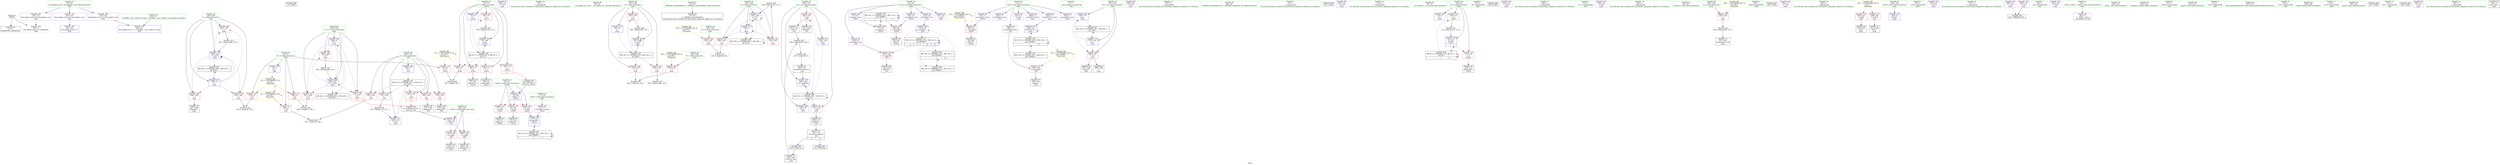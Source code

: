 digraph "SVFG" {
	label="SVFG";

	Node0x5593a0bbd8f0 [shape=record,color=grey,label="{NodeID: 0\nNullPtr}"];
	Node0x5593a0bbd8f0 -> Node0x5593a0bde1a0[style=solid];
	Node0x5593a0bbd8f0 -> Node0x5593a0be47f0[style=solid];
	Node0x5593a0c0f720 [shape=record,color=black,label="{NodeID: 346\n51 = PHI()\n}"];
	Node0x5593a0be5a00 [shape=record,color=blue,label="{NodeID: 180\n199\<--9\ni17\<--\nmain\n}"];
	Node0x5593a0be5a00 -> Node0x5593a0be4180[style=dashed];
	Node0x5593a0be5a00 -> Node0x5593a0be4250[style=dashed];
	Node0x5593a0be5a00 -> Node0x5593a0be4320[style=dashed];
	Node0x5593a0be5a00 -> Node0x5593a0be5ba0[style=dashed];
	Node0x5593a0be5a00 -> Node0x5593a0bf5ee0[style=dashed];
	Node0x5593a0bdcc80 [shape=record,color=purple,label="{NodeID: 97\n204\<--23\n\<--.str.1\nmain\n}"];
	Node0x5593a0bdb170 [shape=record,color=green,label="{NodeID: 14\n79\<--1\n\<--dummyObj\nCan only get source location for instruction, argument, global var or function.}"];
	Node0x5593a0bdd870 [shape=record,color=red,label="{NodeID: 111\n140\<--8\n\<--N\n_Z1fi\n}"];
	Node0x5593a0bdd870 -> Node0x5593a0bea8e0[style=solid];
	Node0x5593a0bdbb10 [shape=record,color=green,label="{NodeID: 28\n44\<--45\n__cxx_global_var_init\<--__cxx_global_var_init_field_insensitive\n}"];
	Node0x5593a0be2c60 [shape=record,color=red,label="{NodeID: 125\n105\<--72\n\<--i\n_Z3srti\n}"];
	Node0x5593a0be2c60 -> Node0x5593a0be9b60[style=solid];
	Node0x5593a0bdc6d0 [shape=record,color=green,label="{NodeID: 42\n187\<--188\nt\<--t_field_insensitive\nmain\n}"];
	Node0x5593a0bdc6d0 -> Node0x5593a0be3890[style=solid];
	Node0x5593a0bdc6d0 -> Node0x5593a0be3960[style=solid];
	Node0x5593a0bdc6d0 -> Node0x5593a0be3a30[style=solid];
	Node0x5593a0bdc6d0 -> Node0x5593a0be5450[style=solid];
	Node0x5593a0bdc6d0 -> Node0x5593a0be5c70[style=solid];
	Node0x5593a0be37c0 [shape=record,color=red,label="{NodeID: 139\n219\<--185\n\<--T\nmain\n}"];
	Node0x5593a0be37c0 -> Node0x5593a0beaee0[style=solid];
	Node0x5593a0bde370 [shape=record,color=black,label="{NodeID: 56\n52\<--53\n\<--_ZNSt8ios_base4InitD1Ev\nCan only get source location for instruction, argument, global var or function.}"];
	Node0x5593a0bea460 [shape=record,color=grey,label="{NodeID: 236\n256 = Binary(255, 107, )\n}"];
	Node0x5593a0bea460 -> Node0x5593a0be5790[style=solid];
	Node0x5593a0be4320 [shape=record,color=red,label="{NodeID: 153\n280\<--199\n\<--i17\nmain\n}"];
	Node0x5593a0be4320 -> Node0x5593a0bea5e0[style=solid];
	Node0x5593a0bdef00 [shape=record,color=black,label="{NodeID: 70\n161\<--160\ntobool9\<--\n_Z1fi\n}"];
	Node0x5593a0bf36e0 [shape=record,color=black,label="{NodeID: 250\nMR_12V_3 = PHI(MR_12V_4, MR_12V_2, )\npts\{160000 \}\n|{|<s2>3|<s3>3}}"];
	Node0x5593a0bf36e0 -> Node0x5593a0be2d30[style=dashed];
	Node0x5593a0bf36e0 -> Node0x5593a0bf36e0[style=dashed];
	Node0x5593a0bf36e0:s2 -> Node0x5593a0be49c0[style=dashed,color=red];
	Node0x5593a0bf36e0:s3 -> Node0x5593a0bf36e0[style=dashed,color=blue];
	Node0x5593a0be4f70 [shape=record,color=blue,label="{NodeID: 167\n126\<--136\nres\<--\n_Z1fi\n}"];
	Node0x5593a0be4f70 -> Node0x5593a0bf9df0[style=dashed];
	Node0x5593a0bdfa60 [shape=record,color=purple,label="{NodeID: 84\n97\<--11\narrayidx6\<--matr\n_Z3srti\n}"];
	Node0x5593a0bdfa60 -> Node0x5593a0be2e00[style=solid];
	Node0x5593a0bd3390 [shape=record,color=green,label="{NodeID: 1\n7\<--1\n__dso_handle\<--dummyObj\nGlob }"];
	Node0x5593a0c0f820 [shape=record,color=black,label="{NodeID: 347\n164 = PHI(122, )\n}"];
	Node0x5593a0c0f820 -> Node0x5593a0bdf0a0[style=solid];
	Node0x5593a0be5ad0 [shape=record,color=blue,label="{NodeID: 181\n197\<--79\nres\<--\nmain\n}"];
	Node0x5593a0be5ad0 -> Node0x5593a0be40b0[style=dashed];
	Node0x5593a0be5ad0 -> Node0x5593a0bf59e0[style=dashed];
	Node0x5593a0bdcd50 [shape=record,color=purple,label="{NodeID: 98\n209\<--26\n\<--.str.2\nmain\n}"];
	Node0x5593a0bdb200 [shape=record,color=green,label="{NodeID: 15\n107\<--1\n\<--dummyObj\nCan only get source location for instruction, argument, global var or function.}"];
	Node0x5593a0bdd940 [shape=record,color=red,label="{NodeID: 112\n233\<--8\n\<--N\nmain\n}"];
	Node0x5593a0bdd940 -> Node0x5593a0beb060[style=solid];
	Node0x5593a0bdbbe0 [shape=record,color=green,label="{NodeID: 29\n48\<--49\n_ZNSt8ios_base4InitC1Ev\<--_ZNSt8ios_base4InitC1Ev_field_insensitive\n}"];
	Node0x5593a0bfd580 [shape=record,color=yellow,style=double,label="{NodeID: 292\n30V_1 = ENCHI(MR_30V_0)\npts\{186 \}\nFun[main]}"];
	Node0x5593a0bfd580 -> Node0x5593a0be37c0[style=dashed];
	Node0x5593a0be2d30 [shape=record,color=red,label="{NodeID: 126\n89\<--88\n\<--arrayidx2\n_Z3srti\n}"];
	Node0x5593a0be2d30 -> Node0x5593a0bde610[style=solid];
	Node0x5593a0bdc7a0 [shape=record,color=green,label="{NodeID: 43\n189\<--190\ni\<--i_field_insensitive\nmain\n}"];
	Node0x5593a0bdc7a0 -> Node0x5593a0be3b00[style=solid];
	Node0x5593a0bdc7a0 -> Node0x5593a0be3bd0[style=solid];
	Node0x5593a0bdc7a0 -> Node0x5593a0be3ca0[style=solid];
	Node0x5593a0bdc7a0 -> Node0x5593a0be5520[style=solid];
	Node0x5593a0bdc7a0 -> Node0x5593a0be5860[style=solid];
	Node0x5593a0be3890 [shape=record,color=red,label="{NodeID: 140\n218\<--187\n\<--t\nmain\n}"];
	Node0x5593a0be3890 -> Node0x5593a0beaee0[style=solid];
	Node0x5593a0bde470 [shape=record,color=black,label="{NodeID: 57\n76\<--75\nidxprom\<--\n_Z3srti\n}"];
	Node0x5593a0bea5e0 [shape=record,color=grey,label="{NodeID: 237\n281 = Binary(280, 107, )\n}"];
	Node0x5593a0bea5e0 -> Node0x5593a0be5ba0[style=solid];
	Node0x5593a0be43f0 [shape=record,color=blue,label="{NodeID: 154\n8\<--9\nN\<--\nGlob }"];
	Node0x5593a0be43f0 -> Node0x5593a0bfd3c0[style=dashed];
	Node0x5593a0bdefd0 [shape=record,color=black,label="{NodeID: 71\n162\<--160\nconv\<--\n_Z1fi\n}"];
	Node0x5593a0bdefd0 -> Node0x5593a0be99e0[style=solid];
	Node0x5593a0bf3be0 [shape=record,color=black,label="{NodeID: 251\nMR_14V_2 = PHI(MR_14V_3, MR_14V_1, )\npts\{180000 \}\n|{|<s2>3}}"];
	Node0x5593a0bf3be0 -> Node0x5593a0be4d00[style=dashed];
	Node0x5593a0bf3be0 -> Node0x5593a0bf3be0[style=dashed];
	Node0x5593a0bf3be0:s2 -> Node0x5593a0bf3be0[style=dashed,color=red];
	Node0x5593a0be5040 [shape=record,color=blue,label="{NodeID: 168\n128\<--9\ni\<--\n_Z1fi\n}"];
	Node0x5593a0be5040 -> Node0x5593a0bf9ee0[style=dashed];
	Node0x5593a0bdfb30 [shape=record,color=purple,label="{NodeID: 85\n145\<--11\narrayidx2\<--matr\n_Z1fi\n}"];
	Node0x5593a0bd4370 [shape=record,color=green,label="{NodeID: 2\n9\<--1\n\<--dummyObj\nCan only get source location for instruction, argument, global var or function.}"];
	Node0x5593a0c0fa10 [shape=record,color=black,label="{NodeID: 348\n237 = PHI()\n}"];
	Node0x5593a0bf81e0 [shape=record,color=black,label="{NodeID: 265\nMR_12V_3 = PHI(MR_12V_4, MR_12V_2, )\npts\{160000 \}\n|{|<s1>13}}"];
	Node0x5593a0bf81e0 -> Node0x5593a0bf68e0[style=dashed];
	Node0x5593a0bf81e0:s1 -> Node0x5593a0be4ea0[style=dashed,color=red];
	Node0x5593a0be5ba0 [shape=record,color=blue,label="{NodeID: 182\n199\<--281\ni17\<--inc23\nmain\n}"];
	Node0x5593a0be5ba0 -> Node0x5593a0be4180[style=dashed];
	Node0x5593a0be5ba0 -> Node0x5593a0be4250[style=dashed];
	Node0x5593a0be5ba0 -> Node0x5593a0be4320[style=dashed];
	Node0x5593a0be5ba0 -> Node0x5593a0be5ba0[style=dashed];
	Node0x5593a0be5ba0 -> Node0x5593a0bf5ee0[style=dashed];
	Node0x5593a0bdce20 [shape=record,color=purple,label="{NodeID: 99\n210\<--28\n\<--.str.3\nmain\n}"];
	Node0x5593a0bdb290 [shape=record,color=green,label="{NodeID: 16\n112\<--1\n\<--dummyObj\nCan only get source location for instruction, argument, global var or function.}"];
	Node0x5593a0bdda10 [shape=record,color=red,label="{NodeID: 113\n268\<--8\n\<--N\nmain\n}"];
	Node0x5593a0bdda10 -> Node0x5593a0bead60[style=solid];
	Node0x5593a0bdbcb0 [shape=record,color=green,label="{NodeID: 30\n54\<--55\n__cxa_atexit\<--__cxa_atexit_field_insensitive\n}"];
	Node0x5593a0be2e00 [shape=record,color=red,label="{NodeID: 127\n98\<--97\n\<--arrayidx6\n_Z3srti\n}"];
	Node0x5593a0be2e00 -> Node0x5593a0bde880[style=solid];
	Node0x5593a0bdc870 [shape=record,color=green,label="{NodeID: 44\n191\<--192\nm\<--m_field_insensitive\nmain\n}"];
	Node0x5593a0bdc870 -> Node0x5593a0be3d70[style=solid];
	Node0x5593a0be3960 [shape=record,color=red,label="{NodeID: 141\n284\<--187\n\<--t\nmain\n}"];
	Node0x5593a0be3960 -> Node0x5593a0bea2e0[style=solid];
	Node0x5593a0bde540 [shape=record,color=black,label="{NodeID: 58\n87\<--86\nidxprom1\<--\n_Z3srti\n}"];
	Node0x5593a0bea760 [shape=record,color=grey,label="{NodeID: 238\n298 = Binary(297, 107, )\n}"];
	Node0x5593a0bea760 -> Node0x5593a0be5c70[style=solid];
	Node0x5593a0be44f0 [shape=record,color=blue,label="{NodeID: 155\n19\<--9\np\<--\nGlob }"];
	Node0x5593a0bdf0a0 [shape=record,color=black,label="{NodeID: 72\n165\<--164\nconv10\<--call\n_Z1fi\n}"];
	Node0x5593a0bdf0a0 -> Node0x5593a0be99e0[style=solid];
	Node0x5593a0be5110 [shape=record,color=blue,label="{NodeID: 169\n126\<--79\nres\<--\n_Z1fi\n}"];
	Node0x5593a0be5110 -> Node0x5593a0bf9df0[style=dashed];
	Node0x5593a0bdfc00 [shape=record,color=purple,label="{NodeID: 86\n148\<--11\narrayidx4\<--matr\n_Z1fi\n}"];
	Node0x5593a0bdfc00 -> Node0x5593a0be3620[style=solid];
	Node0x5593a0bcf7e0 [shape=record,color=green,label="{NodeID: 3\n21\<--1\n.str\<--dummyObj\nGlob }"];
	Node0x5593a0c0fae0 [shape=record,color=black,label="{NodeID: 349\n245 = PHI()\n}"];
	Node0x5593a0be5c70 [shape=record,color=blue,label="{NodeID: 183\n187\<--298\nt\<--inc27\nmain\n}"];
	Node0x5593a0be5c70 -> Node0x5593a0bf4ae0[style=dashed];
	Node0x5593a0bdcef0 [shape=record,color=purple,label="{NodeID: 100\n212\<--31\n\<--.str.4\nmain\n}"];
	Node0x5593a0bdb320 [shape=record,color=green,label="{NodeID: 17\n136\<--1\n\<--dummyObj\nCan only get source location for instruction, argument, global var or function.}"];
	Node0x5593a0bfcaa0 [shape=record,color=yellow,style=double,label="{NodeID: 280\n10V_1 = ENCHI(MR_10V_0)\npts\{130000 \}\nFun[_Z1fi]|{|<s1>4}}"];
	Node0x5593a0bfcaa0 -> Node0x5593a0be3620[style=dashed];
	Node0x5593a0bfcaa0:s1 -> Node0x5593a0bfcaa0[style=dashed,color=red];
	Node0x5593a0bddae0 [shape=record,color=red,label="{NodeID: 114\n110\<--19\n\<--p\n_Z3srti\n}"];
	Node0x5593a0bddae0 -> Node0x5593a0be9ce0[style=solid];
	Node0x5593a0bdbd80 [shape=record,color=green,label="{NodeID: 31\n53\<--59\n_ZNSt8ios_base4InitD1Ev\<--_ZNSt8ios_base4InitD1Ev_field_insensitive\n}"];
	Node0x5593a0bdbd80 -> Node0x5593a0bde370[style=solid];
	Node0x5593a0be2ed0 [shape=record,color=red,label="{NodeID: 128\n131\<--124\n\<--v.addr\n_Z1fi\n}"];
	Node0x5593a0be2ed0 -> Node0x5593a0bdea20[style=solid];
	Node0x5593a0bdc940 [shape=record,color=green,label="{NodeID: 45\n193\<--194\nj\<--j_field_insensitive\nmain\n}"];
	Node0x5593a0bdc940 -> Node0x5593a0be3e40[style=solid];
	Node0x5593a0bdc940 -> Node0x5593a0be3f10[style=solid];
	Node0x5593a0bdc940 -> Node0x5593a0be55f0[style=solid];
	Node0x5593a0bdc940 -> Node0x5593a0be5790[style=solid];
	Node0x5593a0be3a30 [shape=record,color=red,label="{NodeID: 142\n297\<--187\n\<--t\nmain\n}"];
	Node0x5593a0be3a30 -> Node0x5593a0bea760[style=solid];
	Node0x5593a0bde610 [shape=record,color=black,label="{NodeID: 59\n90\<--89\ntobool\<--\n_Z3srti\n}"];
	Node0x5593a0bea8e0 [shape=record,color=grey,label="{NodeID: 239\n141 = cmp(139, 140, )\n}"];
	Node0x5593a0be45f0 [shape=record,color=blue,label="{NodeID: 156\n321\<--40\nllvm.global_ctors_0\<--\nGlob }"];
	Node0x5593a0bdf170 [shape=record,color=black,label="{NodeID: 73\n168\<--167\nfrombool\<--tobool11\n_Z1fi\n}"];
	Node0x5593a0bdf170 -> Node0x5593a0be51e0[style=solid];
	Node0x5593a0be51e0 [shape=record,color=blue,label="{NodeID: 170\n126\<--168\nres\<--frombool\n_Z1fi\n}"];
	Node0x5593a0be51e0 -> Node0x5593a0bf9df0[style=dashed];
	Node0x5593a0bdfcd0 [shape=record,color=purple,label="{NodeID: 87\n222\<--11\n\<--matr\nmain\n}"];
	Node0x5593a0bbdeb0 [shape=record,color=green,label="{NodeID: 4\n23\<--1\n.str.1\<--dummyObj\nGlob }"];
	Node0x5593a0c0fbb0 [shape=record,color=black,label="{NodeID: 350\n275 = PHI(122, )\n}"];
	Node0x5593a0bdcfc0 [shape=record,color=purple,label="{NodeID: 101\n228\<--31\n\<--.str.4\nmain\n}"];
	Node0x5593a0bdb3b0 [shape=record,color=green,label="{NodeID: 18\n224\<--1\n\<--dummyObj\nCan only get source location for instruction, argument, global var or function.}"];
	Node0x5593a0be2440 [shape=record,color=red,label="{NodeID: 115\n115\<--19\n\<--p\n_Z3srti\n}"];
	Node0x5593a0be2440 -> Node0x5593a0bde950[style=solid];
	Node0x5593a0bdbe50 [shape=record,color=green,label="{NodeID: 32\n66\<--67\n_Z3srti\<--_Z3srti_field_insensitive\n}"];
	Node0x5593a0bfd820 [shape=record,color=yellow,style=double,label="{NodeID: 295\n36V_1 = ENCHI(MR_36V_0)\npts\{192 \}\nFun[main]}"];
	Node0x5593a0bfd820 -> Node0x5593a0be3d70[style=dashed];
	Node0x5593a0be2fa0 [shape=record,color=red,label="{NodeID: 129\n143\<--124\n\<--v.addr\n_Z1fi\n}"];
	Node0x5593a0be2fa0 -> Node0x5593a0bdeaf0[style=solid];
	Node0x5593a0bdca10 [shape=record,color=green,label="{NodeID: 46\n195\<--196\na\<--a_field_insensitive\nmain\n}"];
	Node0x5593a0bdca10 -> Node0x5593a0be3fe0[style=solid];
	Node0x5593a0be3b00 [shape=record,color=red,label="{NodeID: 143\n232\<--189\n\<--i\nmain\n}"];
	Node0x5593a0be3b00 -> Node0x5593a0beb060[style=solid];
	Node0x5593a0bde6e0 [shape=record,color=black,label="{NodeID: 60\n93\<--92\nidxprom3\<--\n_Z3srti\n}"];
	Node0x5593a0beaa60 [shape=record,color=grey,label="{NodeID: 240\n84 = cmp(82, 83, )\n}"];
	Node0x5593a0be46f0 [shape=record,color=blue,label="{NodeID: 157\n322\<--41\nllvm.global_ctors_1\<--_GLOBAL__sub_I_GeKa_0_0.cpp\nGlob }"];
	Node0x5593a0bdf240 [shape=record,color=black,label="{NodeID: 74\n178\<--177\ntobool13\<--\n_Z1fi\n}"];
	Node0x5593a0bdf240 -> Node0x5593a0bdf310[style=solid];
	Node0x5593a0bf4ae0 [shape=record,color=black,label="{NodeID: 254\nMR_32V_3 = PHI(MR_32V_4, MR_32V_2, )\npts\{188 \}\n}"];
	Node0x5593a0bf4ae0 -> Node0x5593a0be3890[style=dashed];
	Node0x5593a0bf4ae0 -> Node0x5593a0be3960[style=dashed];
	Node0x5593a0bf4ae0 -> Node0x5593a0be3a30[style=dashed];
	Node0x5593a0bf4ae0 -> Node0x5593a0be5c70[style=dashed];
	Node0x5593a0be52b0 [shape=record,color=blue,label="{NodeID: 171\n128\<--174\ni\<--inc\n_Z1fi\n}"];
	Node0x5593a0be52b0 -> Node0x5593a0bf9ee0[style=dashed];
	Node0x5593a0bdfda0 [shape=record,color=purple,label="{NodeID: 88\n248\<--11\narrayidx\<--matr\nmain\n}"];
	Node0x5593a0bbdf40 [shape=record,color=green,label="{NodeID: 5\n25\<--1\nstdin\<--dummyObj\nGlob }"];
	Node0x5593a0c0fc80 [shape=record,color=black,label="{NodeID: 351\n293 = PHI()\n}"];
	Node0x5593a0bf90e0 [shape=record,color=black,label="{NodeID: 268\nMR_10V_3 = PHI(MR_10V_4, MR_10V_2, )\npts\{130000 \}\n|{|<s3>13}}"];
	Node0x5593a0bf90e0 -> Node0x5593a0be56c0[style=dashed];
	Node0x5593a0bf90e0 -> Node0x5593a0bf63e0[style=dashed];
	Node0x5593a0bf90e0 -> Node0x5593a0bf90e0[style=dashed];
	Node0x5593a0bf90e0:s3 -> Node0x5593a0bfcaa0[style=dashed,color=red];
	Node0x5593a0bdd090 [shape=record,color=purple,label="{NodeID: 102\n236\<--31\n\<--.str.4\nmain\n}"];
	Node0x5593a0bdb440 [shape=record,color=green,label="{NodeID: 19\n225\<--1\n\<--dummyObj\nCan only get source location for instruction, argument, global var or function.}"];
	Node0x5593a0bfcc60 [shape=record,color=yellow,style=double,label="{NodeID: 282\n2V_1 = ENCHI(MR_2V_0)\npts\{10 \}\nFun[_Z3srti]|{|<s1>3}}"];
	Node0x5593a0bfcc60 -> Node0x5593a0bdd7a0[style=dashed];
	Node0x5593a0bfcc60:s1 -> Node0x5593a0bfcc60[style=dashed,color=red];
	Node0x5593a0be2510 [shape=record,color=red,label="{NodeID: 116\n202\<--25\n\<--stdin\nmain\n}"];
	Node0x5593a0be2510 -> Node0x5593a0bdf3e0[style=solid];
	Node0x5593a0bdbf20 [shape=record,color=green,label="{NodeID: 33\n70\<--71\nv.addr\<--v.addr_field_insensitive\n_Z3srti\n}"];
	Node0x5593a0bdbf20 -> Node0x5593a0be26b0[style=solid];
	Node0x5593a0bdbf20 -> Node0x5593a0be2780[style=solid];
	Node0x5593a0bdbf20 -> Node0x5593a0be2850[style=solid];
	Node0x5593a0bdbf20 -> Node0x5593a0be48f0[style=solid];
	Node0x5593a0be3070 [shape=record,color=red,label="{NodeID: 130\n160\<--126\n\<--res\n_Z1fi\n}"];
	Node0x5593a0be3070 -> Node0x5593a0bdef00[style=solid];
	Node0x5593a0be3070 -> Node0x5593a0bdefd0[style=solid];
	Node0x5593a0bdcae0 [shape=record,color=green,label="{NodeID: 47\n197\<--198\nres\<--res_field_insensitive\nmain\n}"];
	Node0x5593a0bdcae0 -> Node0x5593a0be40b0[style=solid];
	Node0x5593a0bdcae0 -> Node0x5593a0be5930[style=solid];
	Node0x5593a0bdcae0 -> Node0x5593a0be5ad0[style=solid];
	Node0x5593a0be3bd0 [shape=record,color=red,label="{NodeID: 144\n246\<--189\n\<--i\nmain\n}"];
	Node0x5593a0be3bd0 -> Node0x5593a0bdf580[style=solid];
	Node0x5593a0bde7b0 [shape=record,color=black,label="{NodeID: 61\n96\<--95\nidxprom5\<--\n_Z3srti\n}"];
	Node0x5593a0beabe0 [shape=record,color=grey,label="{NodeID: 241\n242 = cmp(240, 241, )\n}"];
	Node0x5593a0be47f0 [shape=record,color=blue, style = dotted,label="{NodeID: 158\n323\<--3\nllvm.global_ctors_2\<--dummyVal\nGlob }"];
	Node0x5593a0bdf310 [shape=record,color=black,label="{NodeID: 75\n122\<--178\n_Z1fi_ret\<--tobool13\n_Z1fi\n|{<s0>4|<s1>13}}"];
	Node0x5593a0bdf310:s0 -> Node0x5593a0c0f820[style=solid,color=blue];
	Node0x5593a0bdf310:s1 -> Node0x5593a0c0fbb0[style=solid,color=blue];
	Node0x5593a0bf4fe0 [shape=record,color=black,label="{NodeID: 255\nMR_34V_2 = PHI(MR_34V_4, MR_34V_1, )\npts\{190 \}\n}"];
	Node0x5593a0bf4fe0 -> Node0x5593a0be5520[style=dashed];
	Node0x5593a0be5380 [shape=record,color=blue,label="{NodeID: 172\n183\<--9\nretval\<--\nmain\n}"];
	Node0x5593a0bdfe70 [shape=record,color=purple,label="{NodeID: 89\n252\<--11\narrayidx13\<--matr\nmain\n}"];
	Node0x5593a0bdfe70 -> Node0x5593a0be56c0[style=solid];
	Node0x5593a0bbda00 [shape=record,color=green,label="{NodeID: 6\n26\<--1\n.str.2\<--dummyObj\nGlob }"];
	Node0x5593a0c0fd50 [shape=record,color=black,label="{NodeID: 352\n123 = PHI(163, 274, )\n0th arg _Z1fi }"];
	Node0x5593a0c0fd50 -> Node0x5593a0be4dd0[style=solid];
	Node0x5593a0bf9df0 [shape=record,color=black,label="{NodeID: 269\nMR_19V_3 = PHI(MR_19V_7, MR_19V_2, )\npts\{127 \}\n}"];
	Node0x5593a0bf9df0 -> Node0x5593a0be3070[style=dashed];
	Node0x5593a0bf9df0 -> Node0x5593a0be3140[style=dashed];
	Node0x5593a0bf9df0 -> Node0x5593a0be5110[style=dashed];
	Node0x5593a0bf9df0 -> Node0x5593a0be51e0[style=dashed];
	Node0x5593a0bf9df0 -> Node0x5593a0bf9df0[style=dashed];
	Node0x5593a0bdd160 [shape=record,color=purple,label="{NodeID: 103\n244\<--31\n\<--.str.4\nmain\n}"];
	Node0x5593a0bdb4d0 [shape=record,color=green,label="{NodeID: 20\n273\<--1\n\<--dummyObj\nCan only get source location for instruction, argument, global var or function.}"];
	Node0x5593a0be25e0 [shape=record,color=red,label="{NodeID: 117\n208\<--30\n\<--stdout\nmain\n}"];
	Node0x5593a0be25e0 -> Node0x5593a0bdf4b0[style=solid];
	Node0x5593a0bdbff0 [shape=record,color=green,label="{NodeID: 34\n72\<--73\ni\<--i_field_insensitive\n_Z3srti\n}"];
	Node0x5593a0bdbff0 -> Node0x5593a0be2920[style=solid];
	Node0x5593a0bdbff0 -> Node0x5593a0be29f0[style=solid];
	Node0x5593a0bdbff0 -> Node0x5593a0be2ac0[style=solid];
	Node0x5593a0bdbff0 -> Node0x5593a0be2b90[style=solid];
	Node0x5593a0bdbff0 -> Node0x5593a0be2c60[style=solid];
	Node0x5593a0bdbff0 -> Node0x5593a0be4a90[style=solid];
	Node0x5593a0bdbff0 -> Node0x5593a0be4b60[style=solid];
	Node0x5593a0bfd9e0 [shape=record,color=yellow,style=double,label="{NodeID: 297\n40V_1 = ENCHI(MR_40V_0)\npts\{196 \}\nFun[main]}"];
	Node0x5593a0bfd9e0 -> Node0x5593a0be3fe0[style=dashed];
	Node0x5593a0be3140 [shape=record,color=red,label="{NodeID: 131\n177\<--126\n\<--res\n_Z1fi\n}"];
	Node0x5593a0be3140 -> Node0x5593a0bdf240[style=solid];
	Node0x5593a0bddbd0 [shape=record,color=green,label="{NodeID: 48\n199\<--200\ni17\<--i17_field_insensitive\nmain\n}"];
	Node0x5593a0bddbd0 -> Node0x5593a0be4180[style=solid];
	Node0x5593a0bddbd0 -> Node0x5593a0be4250[style=solid];
	Node0x5593a0bddbd0 -> Node0x5593a0be4320[style=solid];
	Node0x5593a0bddbd0 -> Node0x5593a0be5a00[style=solid];
	Node0x5593a0bddbd0 -> Node0x5593a0be5ba0[style=solid];
	Node0x5593a0be9440 [shape=record,color=black,label="{NodeID: 228\n291 = PHI(289, 290, )\n}"];
	Node0x5593a0be3ca0 [shape=record,color=red,label="{NodeID: 145\n260\<--189\n\<--i\nmain\n}"];
	Node0x5593a0be3ca0 -> Node0x5593a0be9fe0[style=solid];
	Node0x5593a0bde880 [shape=record,color=black,label="{NodeID: 62\n99\<--98\ntobool7\<--\n_Z3srti\n}"];
	Node0x5593a0bead60 [shape=record,color=grey,label="{NodeID: 242\n269 = cmp(267, 268, )\n}"];
	Node0x5593a0be48f0 [shape=record,color=blue,label="{NodeID: 159\n70\<--69\nv.addr\<--v\n_Z3srti\n}"];
	Node0x5593a0be48f0 -> Node0x5593a0be26b0[style=dashed];
	Node0x5593a0be48f0 -> Node0x5593a0be2780[style=dashed];
	Node0x5593a0be48f0 -> Node0x5593a0be2850[style=dashed];
	Node0x5593a0bdf3e0 [shape=record,color=black,label="{NodeID: 76\n205\<--202\ncall\<--\nmain\n}"];
	Node0x5593a0bf54e0 [shape=record,color=black,label="{NodeID: 256\nMR_38V_2 = PHI(MR_38V_3, MR_38V_1, )\npts\{194 \}\n}"];
	Node0x5593a0bf54e0 -> Node0x5593a0be55f0[style=dashed];
	Node0x5593a0bf54e0 -> Node0x5593a0bf54e0[style=dashed];
	Node0x5593a0be5450 [shape=record,color=blue,label="{NodeID: 173\n187\<--9\nt\<--\nmain\n}"];
	Node0x5593a0be5450 -> Node0x5593a0bf4ae0[style=dashed];
	Node0x5593a0bdff40 [shape=record,color=purple,label="{NodeID: 90\n77\<--14\narrayidx\<--was\n_Z3srti\n}"];
	Node0x5593a0bdff40 -> Node0x5593a0be49c0[style=solid];
	Node0x5593a0bbda90 [shape=record,color=green,label="{NodeID: 7\n28\<--1\n.str.3\<--dummyObj\nGlob }"];
	Node0x5593a0c10020 [shape=record,color=black,label="{NodeID: 353\n69 = PHI(101, )\n0th arg _Z3srti }"];
	Node0x5593a0c10020 -> Node0x5593a0be48f0[style=solid];
	Node0x5593a0bf9ee0 [shape=record,color=black,label="{NodeID: 270\nMR_21V_3 = PHI(MR_21V_4, MR_21V_2, )\npts\{129 \}\n}"];
	Node0x5593a0bf9ee0 -> Node0x5593a0be3210[style=dashed];
	Node0x5593a0bf9ee0 -> Node0x5593a0be32e0[style=dashed];
	Node0x5593a0bf9ee0 -> Node0x5593a0be33b0[style=dashed];
	Node0x5593a0bf9ee0 -> Node0x5593a0be3480[style=dashed];
	Node0x5593a0bf9ee0 -> Node0x5593a0be3550[style=dashed];
	Node0x5593a0bf9ee0 -> Node0x5593a0be52b0[style=dashed];
	Node0x5593a0bdd230 [shape=record,color=purple,label="{NodeID: 104\n292\<--33\n\<--.str.5\nmain\n}"];
	Node0x5593a0bdb560 [shape=record,color=green,label="{NodeID: 21\n4\<--6\n_ZStL8__ioinit\<--_ZStL8__ioinit_field_insensitive\nGlob }"];
	Node0x5593a0bdb560 -> Node0x5593a0bdf8c0[style=solid];
	Node0x5593a0be26b0 [shape=record,color=red,label="{NodeID: 118\n75\<--70\n\<--v.addr\n_Z3srti\n}"];
	Node0x5593a0be26b0 -> Node0x5593a0bde470[style=solid];
	Node0x5593a0bdc0c0 [shape=record,color=green,label="{NodeID: 35\n120\<--121\n_Z1fi\<--_Z1fi_field_insensitive\n}"];
	Node0x5593a0be3210 [shape=record,color=red,label="{NodeID: 132\n139\<--128\n\<--i\n_Z1fi\n}"];
	Node0x5593a0be3210 -> Node0x5593a0bea8e0[style=solid];
	Node0x5593a0bddca0 [shape=record,color=green,label="{NodeID: 49\n206\<--207\nfreopen\<--freopen_field_insensitive\n}"];
	Node0x5593a0be99e0 [shape=record,color=grey,label="{NodeID: 229\n166 = Binary(162, 165, )\n}"];
	Node0x5593a0be99e0 -> Node0x5593a0beb1e0[style=solid];
	Node0x5593a0be3d70 [shape=record,color=red,label="{NodeID: 146\n241\<--191\n\<--m\nmain\n}"];
	Node0x5593a0be3d70 -> Node0x5593a0beabe0[style=solid];
	Node0x5593a0bde950 [shape=record,color=black,label="{NodeID: 63\n116\<--115\nidxprom8\<--\n_Z3srti\n}"];
	Node0x5593a0beaee0 [shape=record,color=grey,label="{NodeID: 243\n220 = cmp(218, 219, )\n}"];
	Node0x5593a0be49c0 [shape=record,color=blue,label="{NodeID: 160\n77\<--79\narrayidx\<--\n_Z3srti\n}"];
	Node0x5593a0be49c0 -> Node0x5593a0bf36e0[style=dashed];
	Node0x5593a0bdf4b0 [shape=record,color=black,label="{NodeID: 77\n211\<--208\ncall1\<--\nmain\n}"];
	Node0x5593a0bf59e0 [shape=record,color=black,label="{NodeID: 257\nMR_42V_2 = PHI(MR_42V_5, MR_42V_1, )\npts\{198 \}\n}"];
	Node0x5593a0bf59e0 -> Node0x5593a0be5930[style=dashed];
	Node0x5593a0be5520 [shape=record,color=blue,label="{NodeID: 174\n189\<--9\ni\<--\nmain\n}"];
	Node0x5593a0be5520 -> Node0x5593a0be3b00[style=dashed];
	Node0x5593a0be5520 -> Node0x5593a0be3bd0[style=dashed];
	Node0x5593a0be5520 -> Node0x5593a0be3ca0[style=dashed];
	Node0x5593a0be5520 -> Node0x5593a0be5860[style=dashed];
	Node0x5593a0be5520 -> Node0x5593a0bf4fe0[style=dashed];
	Node0x5593a0be0010 [shape=record,color=purple,label="{NodeID: 91\n88\<--14\narrayidx2\<--was\n_Z3srti\n}"];
	Node0x5593a0be0010 -> Node0x5593a0be2d30[style=solid];
	Node0x5593a0bd41f0 [shape=record,color=green,label="{NodeID: 8\n30\<--1\nstdout\<--dummyObj\nGlob }"];
	Node0x5593a0bfa3e0 [shape=record,color=black,label="{NodeID: 271\nMR_12V_3 = PHI(MR_12V_6, MR_12V_2, )\npts\{160000 \}\n|{|<s2>4|<s3>4|<s4>13|<s5>13}}"];
	Node0x5593a0bfa3e0 -> Node0x5593a0be36f0[style=dashed];
	Node0x5593a0bfa3e0 -> Node0x5593a0bfa3e0[style=dashed];
	Node0x5593a0bfa3e0:s2 -> Node0x5593a0be4ea0[style=dashed,color=red];
	Node0x5593a0bfa3e0:s3 -> Node0x5593a0bfa3e0[style=dashed,color=blue];
	Node0x5593a0bfa3e0:s4 -> Node0x5593a0bf68e0[style=dashed,color=blue];
	Node0x5593a0bfa3e0:s5 -> Node0x5593a0bf81e0[style=dashed,color=blue];
	Node0x5593a0bdd300 [shape=record,color=purple,label="{NodeID: 105\n289\<--35\n\<--.str.6\nmain\n}"];
	Node0x5593a0bdd300 -> Node0x5593a0be9440[style=solid];
	Node0x5593a0bdb630 [shape=record,color=green,label="{NodeID: 22\n8\<--10\nN\<--N_field_insensitive\nGlob }"];
	Node0x5593a0bdb630 -> Node0x5593a0bdd7a0[style=solid];
	Node0x5593a0bdb630 -> Node0x5593a0bdd870[style=solid];
	Node0x5593a0bdb630 -> Node0x5593a0bdd940[style=solid];
	Node0x5593a0bdb630 -> Node0x5593a0bdda10[style=solid];
	Node0x5593a0bdb630 -> Node0x5593a0be43f0[style=solid];
	Node0x5593a0be2780 [shape=record,color=red,label="{NodeID: 119\n92\<--70\n\<--v.addr\n_Z3srti\n}"];
	Node0x5593a0be2780 -> Node0x5593a0bde6e0[style=solid];
	Node0x5593a0bdc1c0 [shape=record,color=green,label="{NodeID: 36\n124\<--125\nv.addr\<--v.addr_field_insensitive\n_Z1fi\n}"];
	Node0x5593a0bdc1c0 -> Node0x5593a0be2ed0[style=solid];
	Node0x5593a0bdc1c0 -> Node0x5593a0be2fa0[style=solid];
	Node0x5593a0bdc1c0 -> Node0x5593a0be4dd0[style=solid];
	Node0x5593a0be32e0 [shape=record,color=red,label="{NodeID: 133\n146\<--128\n\<--i\n_Z1fi\n}"];
	Node0x5593a0be32e0 -> Node0x5593a0bdebc0[style=solid];
	Node0x5593a0bddda0 [shape=record,color=green,label="{NodeID: 50\n214\<--215\nscanf\<--scanf_field_insensitive\n}"];
	Node0x5593a0be9b60 [shape=record,color=grey,label="{NodeID: 230\n106 = Binary(105, 107, )\n}"];
	Node0x5593a0be9b60 -> Node0x5593a0be4b60[style=solid];
	Node0x5593a0be3e40 [shape=record,color=red,label="{NodeID: 147\n240\<--193\n\<--j\nmain\n}"];
	Node0x5593a0be3e40 -> Node0x5593a0beabe0[style=solid];
	Node0x5593a0bdea20 [shape=record,color=black,label="{NodeID: 64\n132\<--131\nidxprom\<--\n_Z1fi\n}"];
	Node0x5593a0beb060 [shape=record,color=grey,label="{NodeID: 244\n234 = cmp(232, 233, )\n}"];
	Node0x5593a0be4a90 [shape=record,color=blue,label="{NodeID: 161\n72\<--9\ni\<--\n_Z3srti\n}"];
	Node0x5593a0be4a90 -> Node0x5593a0bf31e0[style=dashed];
	Node0x5593a0bdf580 [shape=record,color=black,label="{NodeID: 78\n247\<--246\nidxprom\<--\nmain\n}"];
	Node0x5593a0bf5ee0 [shape=record,color=black,label="{NodeID: 258\nMR_44V_2 = PHI(MR_44V_4, MR_44V_1, )\npts\{200 \}\n}"];
	Node0x5593a0bf5ee0 -> Node0x5593a0be5a00[style=dashed];
	Node0x5593a0be55f0 [shape=record,color=blue,label="{NodeID: 175\n193\<--9\nj\<--\nmain\n}"];
	Node0x5593a0be55f0 -> Node0x5593a0be3e40[style=dashed];
	Node0x5593a0be55f0 -> Node0x5593a0be3f10[style=dashed];
	Node0x5593a0be55f0 -> Node0x5593a0be55f0[style=dashed];
	Node0x5593a0be55f0 -> Node0x5593a0be5790[style=dashed];
	Node0x5593a0be55f0 -> Node0x5593a0bf54e0[style=dashed];
	Node0x5593a0be00e0 [shape=record,color=purple,label="{NodeID: 92\n133\<--14\narrayidx\<--was\n_Z1fi\n}"];
	Node0x5593a0be00e0 -> Node0x5593a0be4ea0[style=solid];
	Node0x5593a0bd42c0 [shape=record,color=green,label="{NodeID: 9\n31\<--1\n.str.4\<--dummyObj\nGlob }"];
	Node0x5593a0bdd3d0 [shape=record,color=purple,label="{NodeID: 106\n290\<--37\n\<--.str.7\nmain\n}"];
	Node0x5593a0bdd3d0 -> Node0x5593a0be9440[style=solid];
	Node0x5593a0bdb700 [shape=record,color=green,label="{NodeID: 23\n11\<--13\nmatr\<--matr_field_insensitive\nGlob }"];
	Node0x5593a0bdb700 -> Node0x5593a0bdf990[style=solid];
	Node0x5593a0bdb700 -> Node0x5593a0bdfa60[style=solid];
	Node0x5593a0bdb700 -> Node0x5593a0bdfb30[style=solid];
	Node0x5593a0bdb700 -> Node0x5593a0bdfc00[style=solid];
	Node0x5593a0bdb700 -> Node0x5593a0bdfcd0[style=solid];
	Node0x5593a0bdb700 -> Node0x5593a0bdfda0[style=solid];
	Node0x5593a0bdb700 -> Node0x5593a0bdfe70[style=solid];
	Node0x5593a0bfd010 [shape=record,color=yellow,style=double,label="{NodeID: 286\n10V_1 = ENCHI(MR_10V_0)\npts\{130000 \}\nFun[_Z3srti]|{|<s1>3}}"];
	Node0x5593a0bfd010 -> Node0x5593a0be2e00[style=dashed];
	Node0x5593a0bfd010:s1 -> Node0x5593a0bfd010[style=dashed,color=red];
	Node0x5593a0be2850 [shape=record,color=red,label="{NodeID: 120\n114\<--70\n\<--v.addr\n_Z3srti\n}"];
	Node0x5593a0be2850 -> Node0x5593a0be4d00[style=solid];
	Node0x5593a0bdc290 [shape=record,color=green,label="{NodeID: 37\n126\<--127\nres\<--res_field_insensitive\n_Z1fi\n}"];
	Node0x5593a0bdc290 -> Node0x5593a0be3070[style=solid];
	Node0x5593a0bdc290 -> Node0x5593a0be3140[style=solid];
	Node0x5593a0bdc290 -> Node0x5593a0be4f70[style=solid];
	Node0x5593a0bdc290 -> Node0x5593a0be5110[style=solid];
	Node0x5593a0bdc290 -> Node0x5593a0be51e0[style=solid];
	Node0x5593a0be33b0 [shape=record,color=red,label="{NodeID: 134\n152\<--128\n\<--i\n_Z1fi\n}"];
	Node0x5593a0be33b0 -> Node0x5593a0bded60[style=solid];
	Node0x5593a0bddea0 [shape=record,color=green,label="{NodeID: 51\n226\<--227\nllvm.memset.p0i8.i64\<--llvm.memset.p0i8.i64_field_insensitive\n}"];
	Node0x5593a0be9ce0 [shape=record,color=grey,label="{NodeID: 231\n111 = Binary(110, 112, )\n}"];
	Node0x5593a0be9ce0 -> Node0x5593a0be4c30[style=solid];
	Node0x5593a0be3f10 [shape=record,color=red,label="{NodeID: 148\n255\<--193\n\<--j\nmain\n}"];
	Node0x5593a0be3f10 -> Node0x5593a0bea460[style=solid];
	Node0x5593a0bdeaf0 [shape=record,color=black,label="{NodeID: 65\n144\<--143\nidxprom1\<--\n_Z1fi\n}"];
	Node0x5593a0beb1e0 [shape=record,color=grey,label="{NodeID: 245\n167 = cmp(166, 9, )\n}"];
	Node0x5593a0beb1e0 -> Node0x5593a0bdf170[style=solid];
	Node0x5593a0be4b60 [shape=record,color=blue,label="{NodeID: 162\n72\<--106\ni\<--inc\n_Z3srti\n}"];
	Node0x5593a0be4b60 -> Node0x5593a0bf31e0[style=dashed];
	Node0x5593a0bdf650 [shape=record,color=black,label="{NodeID: 79\n251\<--250\nidxprom12\<--sub\nmain\n}"];
	Node0x5593a0bf63e0 [shape=record,color=black,label="{NodeID: 259\nMR_10V_2 = PHI(MR_10V_3, MR_10V_1, )\npts\{130000 \}\n}"];
	Node0x5593a0bf63e0 -> Node0x5593a0bf90e0[style=dashed];
	Node0x5593a0be56c0 [shape=record,color=blue,label="{NodeID: 176\n252\<--79\narrayidx13\<--\nmain\n}"];
	Node0x5593a0be56c0 -> Node0x5593a0be56c0[style=dashed];
	Node0x5593a0be56c0 -> Node0x5593a0bf90e0[style=dashed];
	Node0x5593a0be01b0 [shape=record,color=purple,label="{NodeID: 93\n154\<--14\narrayidx6\<--was\n_Z1fi\n}"];
	Node0x5593a0be01b0 -> Node0x5593a0be36f0[style=solid];
	Node0x5593a0bd2f70 [shape=record,color=green,label="{NodeID: 10\n33\<--1\n.str.5\<--dummyObj\nGlob }"];
	Node0x5593a0bdd4a0 [shape=record,color=purple,label="{NodeID: 107\n321\<--39\nllvm.global_ctors_0\<--llvm.global_ctors\nGlob }"];
	Node0x5593a0bdd4a0 -> Node0x5593a0be45f0[style=solid];
	Node0x5593a0bdb7d0 [shape=record,color=green,label="{NodeID: 24\n14\<--16\nwas\<--was_field_insensitive\nGlob }"];
	Node0x5593a0bdb7d0 -> Node0x5593a0bdff40[style=solid];
	Node0x5593a0bdb7d0 -> Node0x5593a0be0010[style=solid];
	Node0x5593a0bdb7d0 -> Node0x5593a0be00e0[style=solid];
	Node0x5593a0bdb7d0 -> Node0x5593a0be01b0[style=solid];
	Node0x5593a0bdb7d0 -> Node0x5593a0be0280[style=solid];
	Node0x5593a0be2920 [shape=record,color=red,label="{NodeID: 121\n82\<--72\n\<--i\n_Z3srti\n}"];
	Node0x5593a0be2920 -> Node0x5593a0beaa60[style=solid];
	Node0x5593a0bdc360 [shape=record,color=green,label="{NodeID: 38\n128\<--129\ni\<--i_field_insensitive\n_Z1fi\n}"];
	Node0x5593a0bdc360 -> Node0x5593a0be3210[style=solid];
	Node0x5593a0bdc360 -> Node0x5593a0be32e0[style=solid];
	Node0x5593a0bdc360 -> Node0x5593a0be33b0[style=solid];
	Node0x5593a0bdc360 -> Node0x5593a0be3480[style=solid];
	Node0x5593a0bdc360 -> Node0x5593a0be3550[style=solid];
	Node0x5593a0bdc360 -> Node0x5593a0be5040[style=solid];
	Node0x5593a0bdc360 -> Node0x5593a0be52b0[style=solid];
	Node0x5593a0be3480 [shape=record,color=red,label="{NodeID: 135\n163\<--128\n\<--i\n_Z1fi\n|{<s0>4}}"];
	Node0x5593a0be3480:s0 -> Node0x5593a0c0fd50[style=solid,color=red];
	Node0x5593a0bddfa0 [shape=record,color=green,label="{NodeID: 52\n294\<--295\nprintf\<--printf_field_insensitive\n}"];
	Node0x5593a0be9e60 [shape=record,color=grey,label="{NodeID: 232\n250 = Binary(249, 107, )\n}"];
	Node0x5593a0be9e60 -> Node0x5593a0bdf650[style=solid];
	Node0x5593a0be3fe0 [shape=record,color=red,label="{NodeID: 149\n249\<--195\n\<--a\nmain\n}"];
	Node0x5593a0be3fe0 -> Node0x5593a0be9e60[style=solid];
	Node0x5593a0bdebc0 [shape=record,color=black,label="{NodeID: 66\n147\<--146\nidxprom3\<--\n_Z1fi\n}"];
	Node0x5593a0be4c30 [shape=record,color=blue,label="{NodeID: 163\n19\<--111\np\<--dec\n_Z3srti\n|{|<s1>3}}"];
	Node0x5593a0be4c30 -> Node0x5593a0be2440[style=dashed];
	Node0x5593a0be4c30:s1 -> Node0x5593a0bf2ce0[style=dashed,color=blue];
	Node0x5593a0bdf720 [shape=record,color=black,label="{NodeID: 80\n287\<--286\ntobool\<--\nmain\n}"];
	Node0x5593a0bf68e0 [shape=record,color=black,label="{NodeID: 260\nMR_12V_2 = PHI(MR_12V_5, MR_12V_1, )\npts\{160000 \}\n}"];
	Node0x5593a0bf68e0 -> Node0x5593a0bf81e0[style=dashed];
	Node0x5593a0be5790 [shape=record,color=blue,label="{NodeID: 177\n193\<--256\nj\<--inc\nmain\n}"];
	Node0x5593a0be5790 -> Node0x5593a0be3e40[style=dashed];
	Node0x5593a0be5790 -> Node0x5593a0be3f10[style=dashed];
	Node0x5593a0be5790 -> Node0x5593a0be55f0[style=dashed];
	Node0x5593a0be5790 -> Node0x5593a0be5790[style=dashed];
	Node0x5593a0be5790 -> Node0x5593a0bf54e0[style=dashed];
	Node0x5593a0be0280 [shape=record,color=purple,label="{NodeID: 94\n271\<--14\n\<--was\nmain\n}"];
	Node0x5593a0bd3040 [shape=record,color=green,label="{NodeID: 11\n35\<--1\n.str.6\<--dummyObj\nGlob }"];
	Node0x5593a0bdd5a0 [shape=record,color=purple,label="{NodeID: 108\n322\<--39\nllvm.global_ctors_1\<--llvm.global_ctors\nGlob }"];
	Node0x5593a0bdd5a0 -> Node0x5593a0be46f0[style=solid];
	Node0x5593a0bdb8a0 [shape=record,color=green,label="{NodeID: 25\n17\<--18\norder\<--order_field_insensitive\nGlob }"];
	Node0x5593a0bdb8a0 -> Node0x5593a0be0350[style=solid];
	Node0x5593a0be29f0 [shape=record,color=red,label="{NodeID: 122\n86\<--72\n\<--i\n_Z3srti\n}"];
	Node0x5593a0be29f0 -> Node0x5593a0bde540[style=solid];
	Node0x5593a0bdc430 [shape=record,color=green,label="{NodeID: 39\n180\<--181\nmain\<--main_field_insensitive\n}"];
	Node0x5593a0be3550 [shape=record,color=red,label="{NodeID: 136\n173\<--128\n\<--i\n_Z1fi\n}"];
	Node0x5593a0be3550 -> Node0x5593a0bea160[style=solid];
	Node0x5593a0bde0a0 [shape=record,color=green,label="{NodeID: 53\n41\<--317\n_GLOBAL__sub_I_GeKa_0_0.cpp\<--_GLOBAL__sub_I_GeKa_0_0.cpp_field_insensitive\n}"];
	Node0x5593a0bde0a0 -> Node0x5593a0be46f0[style=solid];
	Node0x5593a0be9fe0 [shape=record,color=grey,label="{NodeID: 233\n261 = Binary(260, 107, )\n}"];
	Node0x5593a0be9fe0 -> Node0x5593a0be5860[style=solid];
	Node0x5593a0be40b0 [shape=record,color=red,label="{NodeID: 150\n286\<--197\n\<--res\nmain\n}"];
	Node0x5593a0be40b0 -> Node0x5593a0bdf720[style=solid];
	Node0x5593a0be40b0 -> Node0x5593a0bdf7f0[style=solid];
	Node0x5593a0bdec90 [shape=record,color=black,label="{NodeID: 67\n150\<--149\ntobool\<--\n_Z1fi\n}"];
	Node0x5593a0be4d00 [shape=record,color=blue,label="{NodeID: 164\n117\<--114\narrayidx9\<--\n_Z3srti\n|{<s0>3}}"];
	Node0x5593a0be4d00:s0 -> Node0x5593a0bf3be0[style=dashed,color=blue];
	Node0x5593a0bdf7f0 [shape=record,color=black,label="{NodeID: 81\n288\<--286\n\<--\nmain\n}"];
	Node0x5593a0c0ead0 [shape=record,color=black,label="{NodeID: 344\n213 = PHI()\n}"];
	Node0x5593a0be5860 [shape=record,color=blue,label="{NodeID: 178\n189\<--261\ni\<--inc15\nmain\n}"];
	Node0x5593a0be5860 -> Node0x5593a0be3b00[style=dashed];
	Node0x5593a0be5860 -> Node0x5593a0be3bd0[style=dashed];
	Node0x5593a0be5860 -> Node0x5593a0be3ca0[style=dashed];
	Node0x5593a0be5860 -> Node0x5593a0be5860[style=dashed];
	Node0x5593a0be5860 -> Node0x5593a0bf4fe0[style=dashed];
	Node0x5593a0be0350 [shape=record,color=purple,label="{NodeID: 95\n117\<--17\narrayidx9\<--order\n_Z3srti\n}"];
	Node0x5593a0be0350 -> Node0x5593a0be4d00[style=solid];
	Node0x5593a0bd3110 [shape=record,color=green,label="{NodeID: 12\n37\<--1\n.str.7\<--dummyObj\nGlob }"];
	Node0x5593a0bdd6a0 [shape=record,color=purple,label="{NodeID: 109\n323\<--39\nllvm.global_ctors_2\<--llvm.global_ctors\nGlob }"];
	Node0x5593a0bdd6a0 -> Node0x5593a0be47f0[style=solid];
	Node0x5593a0bdb970 [shape=record,color=green,label="{NodeID: 26\n19\<--20\np\<--p_field_insensitive\nGlob }"];
	Node0x5593a0bdb970 -> Node0x5593a0bddae0[style=solid];
	Node0x5593a0bdb970 -> Node0x5593a0be2440[style=solid];
	Node0x5593a0bdb970 -> Node0x5593a0be44f0[style=solid];
	Node0x5593a0bdb970 -> Node0x5593a0be4c30[style=solid];
	Node0x5593a0bfd2b0 [shape=record,color=yellow,style=double,label="{NodeID: 289\n25V_1 = ENCHI(MR_25V_0)\npts\{1 \}\nFun[main]}"];
	Node0x5593a0bfd2b0 -> Node0x5593a0be2510[style=dashed];
	Node0x5593a0bfd2b0 -> Node0x5593a0be25e0[style=dashed];
	Node0x5593a0be2ac0 [shape=record,color=red,label="{NodeID: 123\n95\<--72\n\<--i\n_Z3srti\n}"];
	Node0x5593a0be2ac0 -> Node0x5593a0bde7b0[style=solid];
	Node0x5593a0bdc530 [shape=record,color=green,label="{NodeID: 40\n183\<--184\nretval\<--retval_field_insensitive\nmain\n}"];
	Node0x5593a0bdc530 -> Node0x5593a0be5380[style=solid];
	Node0x5593a0be3620 [shape=record,color=red,label="{NodeID: 137\n149\<--148\n\<--arrayidx4\n_Z1fi\n}"];
	Node0x5593a0be3620 -> Node0x5593a0bdec90[style=solid];
	Node0x5593a0bde1a0 [shape=record,color=black,label="{NodeID: 54\n2\<--3\ndummyVal\<--dummyVal\n}"];
	Node0x5593a0bea160 [shape=record,color=grey,label="{NodeID: 234\n174 = Binary(173, 107, )\n}"];
	Node0x5593a0bea160 -> Node0x5593a0be52b0[style=solid];
	Node0x5593a0be4180 [shape=record,color=red,label="{NodeID: 151\n267\<--199\n\<--i17\nmain\n}"];
	Node0x5593a0be4180 -> Node0x5593a0bead60[style=solid];
	Node0x5593a0bded60 [shape=record,color=black,label="{NodeID: 68\n153\<--152\nidxprom5\<--\n_Z1fi\n}"];
	Node0x5593a0bf2ce0 [shape=record,color=black,label="{NodeID: 248\nMR_4V_2 = PHI(MR_4V_3, MR_4V_1, )\npts\{20 \}\n|{|<s3>3}}"];
	Node0x5593a0bf2ce0 -> Node0x5593a0bddae0[style=dashed];
	Node0x5593a0bf2ce0 -> Node0x5593a0be4c30[style=dashed];
	Node0x5593a0bf2ce0 -> Node0x5593a0bf2ce0[style=dashed];
	Node0x5593a0bf2ce0:s3 -> Node0x5593a0bf2ce0[style=dashed,color=red];
	Node0x5593a0be4dd0 [shape=record,color=blue,label="{NodeID: 165\n124\<--123\nv.addr\<--v\n_Z1fi\n}"];
	Node0x5593a0be4dd0 -> Node0x5593a0be2ed0[style=dashed];
	Node0x5593a0be4dd0 -> Node0x5593a0be2fa0[style=dashed];
	Node0x5593a0bdf8c0 [shape=record,color=purple,label="{NodeID: 82\n50\<--4\n\<--_ZStL8__ioinit\n__cxx_global_var_init\n}"];
	Node0x5593a0c0f620 [shape=record,color=black,label="{NodeID: 345\n229 = PHI()\n}"];
	Node0x5593a0be5930 [shape=record,color=blue,label="{NodeID: 179\n197\<--136\nres\<--\nmain\n}"];
	Node0x5593a0be5930 -> Node0x5593a0be40b0[style=dashed];
	Node0x5593a0be5930 -> Node0x5593a0be5ad0[style=dashed];
	Node0x5593a0be5930 -> Node0x5593a0bf59e0[style=dashed];
	Node0x5593a0bdcbb0 [shape=record,color=purple,label="{NodeID: 96\n203\<--21\n\<--.str\nmain\n}"];
	Node0x5593a0bd31e0 [shape=record,color=green,label="{NodeID: 13\n40\<--1\n\<--dummyObj\nCan only get source location for instruction, argument, global var or function.}"];
	Node0x5593a0bfbce0 [shape=record,color=yellow,style=double,label="{NodeID: 276\n2V_1 = ENCHI(MR_2V_0)\npts\{10 \}\nFun[_Z1fi]|{|<s1>4}}"];
	Node0x5593a0bfbce0 -> Node0x5593a0bdd870[style=dashed];
	Node0x5593a0bfbce0:s1 -> Node0x5593a0bfbce0[style=dashed,color=red];
	Node0x5593a0bdd7a0 [shape=record,color=red,label="{NodeID: 110\n83\<--8\n\<--N\n_Z3srti\n}"];
	Node0x5593a0bdd7a0 -> Node0x5593a0beaa60[style=solid];
	Node0x5593a0bdba40 [shape=record,color=green,label="{NodeID: 27\n39\<--43\nllvm.global_ctors\<--llvm.global_ctors_field_insensitive\nGlob }"];
	Node0x5593a0bdba40 -> Node0x5593a0bdd4a0[style=solid];
	Node0x5593a0bdba40 -> Node0x5593a0bdd5a0[style=solid];
	Node0x5593a0bdba40 -> Node0x5593a0bdd6a0[style=solid];
	Node0x5593a0bfd3c0 [shape=record,color=yellow,style=double,label="{NodeID: 290\n2V_1 = ENCHI(MR_2V_0)\npts\{10 \}\nFun[main]|{|<s2>13}}"];
	Node0x5593a0bfd3c0 -> Node0x5593a0bdd940[style=dashed];
	Node0x5593a0bfd3c0 -> Node0x5593a0bdda10[style=dashed];
	Node0x5593a0bfd3c0:s2 -> Node0x5593a0bfbce0[style=dashed,color=red];
	Node0x5593a0be2b90 [shape=record,color=red,label="{NodeID: 124\n101\<--72\n\<--i\n_Z3srti\n|{<s0>3}}"];
	Node0x5593a0be2b90:s0 -> Node0x5593a0c10020[style=solid,color=red];
	Node0x5593a0bdc600 [shape=record,color=green,label="{NodeID: 41\n185\<--186\nT\<--T_field_insensitive\nmain\n}"];
	Node0x5593a0bdc600 -> Node0x5593a0be37c0[style=solid];
	Node0x5593a0be36f0 [shape=record,color=red,label="{NodeID: 138\n155\<--154\n\<--arrayidx6\n_Z1fi\n}"];
	Node0x5593a0be36f0 -> Node0x5593a0bdee30[style=solid];
	Node0x5593a0bde2a0 [shape=record,color=black,label="{NodeID: 55\n182\<--9\nmain_ret\<--\nmain\n}"];
	Node0x5593a0bea2e0 [shape=record,color=grey,label="{NodeID: 235\n285 = Binary(284, 107, )\n}"];
	Node0x5593a0be4250 [shape=record,color=red,label="{NodeID: 152\n274\<--199\n\<--i17\nmain\n|{<s0>13}}"];
	Node0x5593a0be4250:s0 -> Node0x5593a0c0fd50[style=solid,color=red];
	Node0x5593a0bdee30 [shape=record,color=black,label="{NodeID: 69\n156\<--155\ntobool7\<--\n_Z1fi\n}"];
	Node0x5593a0bf31e0 [shape=record,color=black,label="{NodeID: 249\nMR_8V_3 = PHI(MR_8V_4, MR_8V_2, )\npts\{73 \}\n}"];
	Node0x5593a0bf31e0 -> Node0x5593a0be2920[style=dashed];
	Node0x5593a0bf31e0 -> Node0x5593a0be29f0[style=dashed];
	Node0x5593a0bf31e0 -> Node0x5593a0be2ac0[style=dashed];
	Node0x5593a0bf31e0 -> Node0x5593a0be2b90[style=dashed];
	Node0x5593a0bf31e0 -> Node0x5593a0be2c60[style=dashed];
	Node0x5593a0bf31e0 -> Node0x5593a0be4b60[style=dashed];
	Node0x5593a0be4ea0 [shape=record,color=blue,label="{NodeID: 166\n133\<--79\narrayidx\<--\n_Z1fi\n}"];
	Node0x5593a0be4ea0 -> Node0x5593a0bfa3e0[style=dashed];
	Node0x5593a0bdf990 [shape=record,color=purple,label="{NodeID: 83\n94\<--11\narrayidx4\<--matr\n_Z3srti\n}"];
}

